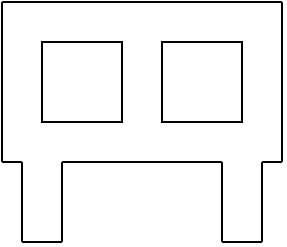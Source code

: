 <mxfile version="13.7.5" type="device"><diagram id="GwnITKe_rWZYePc2oO4O" name="Page-1"><mxGraphModel dx="764" dy="486" grid="1" gridSize="10" guides="1" tooltips="1" connect="1" arrows="1" fold="1" page="1" pageScale="1" pageWidth="850" pageHeight="1100" math="0" shadow="0"><root><mxCell id="0"/><mxCell id="1" parent="0"/><mxCell id="prHxzkaJZFvTEBcej4Hu-3" value="" style="endArrow=none;html=1;" edge="1" parent="1"><mxGeometry width="50" height="50" relative="1" as="geometry"><mxPoint x="240" y="160" as="sourcePoint"/><mxPoint x="380" y="160" as="targetPoint"/></mxGeometry></mxCell><mxCell id="prHxzkaJZFvTEBcej4Hu-4" value="" style="endArrow=none;html=1;" edge="1" parent="1"><mxGeometry width="50" height="50" relative="1" as="geometry"><mxPoint x="240" y="240" as="sourcePoint"/><mxPoint x="240" y="160" as="targetPoint"/></mxGeometry></mxCell><mxCell id="prHxzkaJZFvTEBcej4Hu-5" value="" style="endArrow=none;html=1;" edge="1" parent="1"><mxGeometry width="50" height="50" relative="1" as="geometry"><mxPoint x="250" y="280" as="sourcePoint"/><mxPoint x="270" y="280" as="targetPoint"/></mxGeometry></mxCell><mxCell id="prHxzkaJZFvTEBcej4Hu-6" value="" style="endArrow=none;html=1;" edge="1" parent="1"><mxGeometry width="50" height="50" relative="1" as="geometry"><mxPoint x="270" y="280" as="sourcePoint"/><mxPoint x="270" y="240" as="targetPoint"/></mxGeometry></mxCell><mxCell id="prHxzkaJZFvTEBcej4Hu-7" value="" style="endArrow=none;html=1;" edge="1" parent="1"><mxGeometry width="50" height="50" relative="1" as="geometry"><mxPoint x="270" y="240" as="sourcePoint"/><mxPoint x="350" y="240" as="targetPoint"/></mxGeometry></mxCell><mxCell id="prHxzkaJZFvTEBcej4Hu-8" value="" style="endArrow=none;html=1;" edge="1" parent="1"><mxGeometry width="50" height="50" relative="1" as="geometry"><mxPoint x="350" y="280" as="sourcePoint"/><mxPoint x="350" y="240" as="targetPoint"/></mxGeometry></mxCell><mxCell id="prHxzkaJZFvTEBcej4Hu-9" value="" style="endArrow=none;html=1;" edge="1" parent="1"><mxGeometry width="50" height="50" relative="1" as="geometry"><mxPoint x="350" y="280" as="sourcePoint"/><mxPoint x="370" y="280" as="targetPoint"/></mxGeometry></mxCell><mxCell id="prHxzkaJZFvTEBcej4Hu-10" value="" style="endArrow=none;html=1;" edge="1" parent="1"><mxGeometry width="50" height="50" relative="1" as="geometry"><mxPoint x="380" y="240" as="sourcePoint"/><mxPoint x="380" y="160" as="targetPoint"/></mxGeometry></mxCell><mxCell id="prHxzkaJZFvTEBcej4Hu-11" value="" style="rounded=0;whiteSpace=wrap;html=1;" vertex="1" parent="1"><mxGeometry x="260" y="180" width="40" height="40" as="geometry"/></mxCell><mxCell id="prHxzkaJZFvTEBcej4Hu-12" value="" style="endArrow=none;html=1;" edge="1" parent="1"><mxGeometry width="50" height="50" relative="1" as="geometry"><mxPoint x="240" y="240" as="sourcePoint"/><mxPoint x="250" y="240" as="targetPoint"/></mxGeometry></mxCell><mxCell id="prHxzkaJZFvTEBcej4Hu-13" value="" style="endArrow=none;html=1;" edge="1" parent="1"><mxGeometry width="50" height="50" relative="1" as="geometry"><mxPoint x="250" y="280" as="sourcePoint"/><mxPoint x="250" y="240" as="targetPoint"/></mxGeometry></mxCell><mxCell id="prHxzkaJZFvTEBcej4Hu-14" value="" style="rounded=0;whiteSpace=wrap;html=1;" vertex="1" parent="1"><mxGeometry x="320" y="180" width="40" height="40" as="geometry"/></mxCell><mxCell id="prHxzkaJZFvTEBcej4Hu-15" value="" style="endArrow=none;html=1;" edge="1" parent="1"><mxGeometry width="50" height="50" relative="1" as="geometry"><mxPoint x="370" y="280" as="sourcePoint"/><mxPoint x="370" y="240" as="targetPoint"/></mxGeometry></mxCell><mxCell id="prHxzkaJZFvTEBcej4Hu-16" value="" style="endArrow=none;html=1;" edge="1" parent="1"><mxGeometry width="50" height="50" relative="1" as="geometry"><mxPoint x="370" y="240" as="sourcePoint"/><mxPoint x="380" y="240" as="targetPoint"/></mxGeometry></mxCell></root></mxGraphModel></diagram></mxfile>